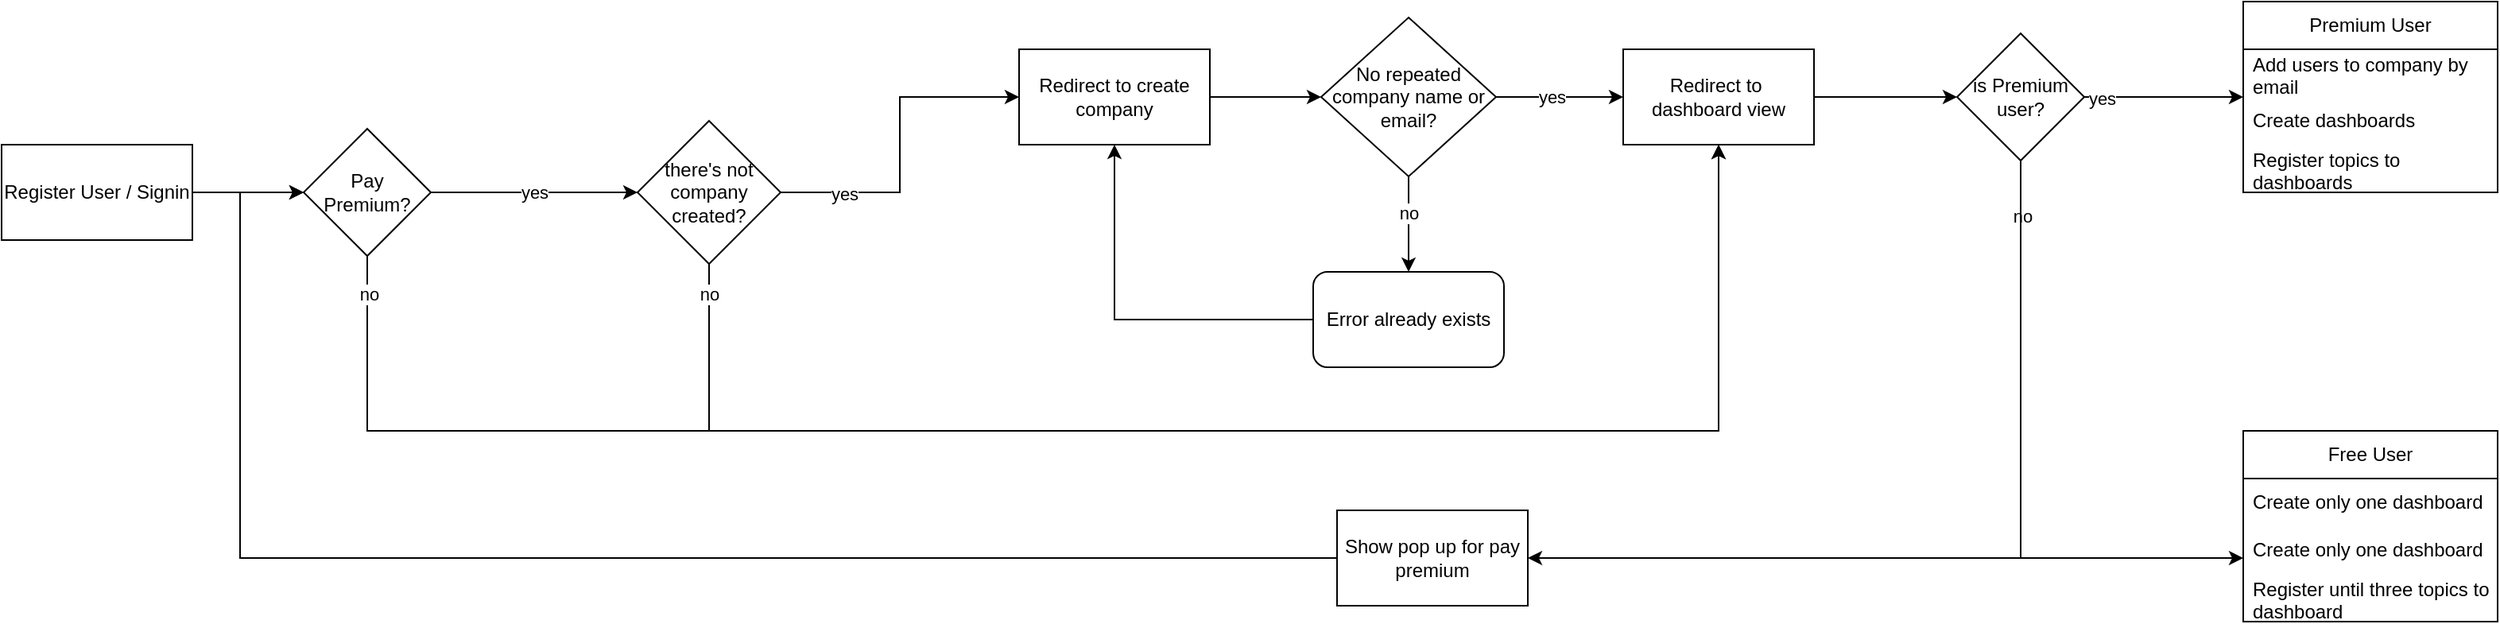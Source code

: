 <mxfile version="20.5.3" type="embed"><diagram name="Página-1" id="8OY9bf6ID131a-0vT7qg"><mxGraphModel dx="1584" dy="475" grid="1" gridSize="10" guides="1" tooltips="1" connect="1" arrows="1" fold="1" page="1" pageScale="1" pageWidth="827" pageHeight="1169" math="0" shadow="0"><root><mxCell id="0"/><mxCell id="1" parent="0"/><mxCell id="bIfid9KBODgOwhYmWyW7-12" style="edgeStyle=orthogonalEdgeStyle;rounded=0;orthogonalLoop=1;jettySize=auto;html=1;exitX=1;exitY=0.5;exitDx=0;exitDy=0;entryX=0;entryY=0.5;entryDx=0;entryDy=0;" parent="1" source="bIfid9KBODgOwhYmWyW7-3" target="bIfid9KBODgOwhYmWyW7-11" edge="1"><mxGeometry relative="1" as="geometry"/></mxCell><mxCell id="bIfid9KBODgOwhYmWyW7-3" value="Redirect to create company" style="rounded=0;whiteSpace=wrap;html=1;" parent="1" vertex="1"><mxGeometry x="420" y="130" width="120" height="60" as="geometry"/></mxCell><mxCell id="bIfid9KBODgOwhYmWyW7-8" style="edgeStyle=orthogonalEdgeStyle;rounded=0;orthogonalLoop=1;jettySize=auto;html=1;entryX=0;entryY=0.5;entryDx=0;entryDy=0;" parent="1" source="bIfid9KBODgOwhYmWyW7-5" target="bIfid9KBODgOwhYmWyW7-6" edge="1"><mxGeometry relative="1" as="geometry"/></mxCell><mxCell id="bIfid9KBODgOwhYmWyW7-5" value="Register User / Signin" style="rounded=0;whiteSpace=wrap;html=1;" parent="1" vertex="1"><mxGeometry x="-220" y="190" width="120" height="60" as="geometry"/></mxCell><mxCell id="bIfid9KBODgOwhYmWyW7-32" style="edgeStyle=orthogonalEdgeStyle;rounded=0;orthogonalLoop=1;jettySize=auto;html=1;exitX=0.5;exitY=1;exitDx=0;exitDy=0;entryX=0.5;entryY=1;entryDx=0;entryDy=0;" parent="1" source="bIfid9KBODgOwhYmWyW7-6" target="bIfid9KBODgOwhYmWyW7-16" edge="1"><mxGeometry relative="1" as="geometry"><Array as="points"><mxPoint x="10" y="370"/><mxPoint x="860" y="370"/></Array></mxGeometry></mxCell><mxCell id="bIfid9KBODgOwhYmWyW7-47" value="no" style="edgeLabel;html=1;align=center;verticalAlign=middle;resizable=0;points=[];" parent="bIfid9KBODgOwhYmWyW7-32" vertex="1" connectable="0"><mxGeometry x="-0.958" y="1" relative="1" as="geometry"><mxPoint as="offset"/></mxGeometry></mxCell><mxCell id="bIfid9KBODgOwhYmWyW7-44" value="yes" style="edgeStyle=orthogonalEdgeStyle;rounded=0;orthogonalLoop=1;jettySize=auto;html=1;exitX=1;exitY=0.5;exitDx=0;exitDy=0;entryX=0;entryY=0.5;entryDx=0;entryDy=0;" parent="1" source="bIfid9KBODgOwhYmWyW7-6" target="bIfid9KBODgOwhYmWyW7-43" edge="1"><mxGeometry relative="1" as="geometry"/></mxCell><mxCell id="bIfid9KBODgOwhYmWyW7-6" value="Pay Premium?" style="rhombus;whiteSpace=wrap;html=1;" parent="1" vertex="1"><mxGeometry x="-30" y="180" width="80" height="80" as="geometry"/></mxCell><mxCell id="bIfid9KBODgOwhYmWyW7-14" style="edgeStyle=orthogonalEdgeStyle;rounded=0;orthogonalLoop=1;jettySize=auto;html=1;exitX=0.5;exitY=1;exitDx=0;exitDy=0;entryX=0.5;entryY=0;entryDx=0;entryDy=0;" parent="1" source="bIfid9KBODgOwhYmWyW7-11" target="bIfid9KBODgOwhYmWyW7-13" edge="1"><mxGeometry relative="1" as="geometry"/></mxCell><mxCell id="bIfid9KBODgOwhYmWyW7-51" value="no" style="edgeLabel;html=1;align=center;verticalAlign=middle;resizable=0;points=[];" parent="bIfid9KBODgOwhYmWyW7-14" vertex="1" connectable="0"><mxGeometry x="-0.256" relative="1" as="geometry"><mxPoint as="offset"/></mxGeometry></mxCell><mxCell id="bIfid9KBODgOwhYmWyW7-17" style="edgeStyle=orthogonalEdgeStyle;rounded=0;orthogonalLoop=1;jettySize=auto;html=1;exitX=1;exitY=0.5;exitDx=0;exitDy=0;entryX=0;entryY=0.5;entryDx=0;entryDy=0;" parent="1" source="bIfid9KBODgOwhYmWyW7-11" target="bIfid9KBODgOwhYmWyW7-16" edge="1"><mxGeometry relative="1" as="geometry"/></mxCell><mxCell id="bIfid9KBODgOwhYmWyW7-50" value="yes" style="edgeLabel;html=1;align=center;verticalAlign=middle;resizable=0;points=[];" parent="bIfid9KBODgOwhYmWyW7-17" vertex="1" connectable="0"><mxGeometry x="-0.143" relative="1" as="geometry"><mxPoint as="offset"/></mxGeometry></mxCell><mxCell id="bIfid9KBODgOwhYmWyW7-11" value="No repeated company name or email?" style="rhombus;whiteSpace=wrap;html=1;" parent="1" vertex="1"><mxGeometry x="610" y="110" width="110" height="100" as="geometry"/></mxCell><mxCell id="bIfid9KBODgOwhYmWyW7-15" style="edgeStyle=orthogonalEdgeStyle;rounded=0;orthogonalLoop=1;jettySize=auto;html=1;exitX=0;exitY=0.5;exitDx=0;exitDy=0;entryX=0.5;entryY=1;entryDx=0;entryDy=0;" parent="1" source="bIfid9KBODgOwhYmWyW7-13" target="bIfid9KBODgOwhYmWyW7-3" edge="1"><mxGeometry relative="1" as="geometry"/></mxCell><mxCell id="bIfid9KBODgOwhYmWyW7-13" value="Error already exists" style="rounded=1;whiteSpace=wrap;html=1;" parent="1" vertex="1"><mxGeometry x="605" y="270" width="120" height="60" as="geometry"/></mxCell><mxCell id="bIfid9KBODgOwhYmWyW7-24" style="edgeStyle=orthogonalEdgeStyle;rounded=0;orthogonalLoop=1;jettySize=auto;html=1;exitX=1;exitY=0.5;exitDx=0;exitDy=0;entryX=0;entryY=0.5;entryDx=0;entryDy=0;" parent="1" source="bIfid9KBODgOwhYmWyW7-16" target="bIfid9KBODgOwhYmWyW7-23" edge="1"><mxGeometry relative="1" as="geometry"/></mxCell><mxCell id="bIfid9KBODgOwhYmWyW7-16" value="Redirect to&amp;nbsp; dashboard view" style="rounded=0;whiteSpace=wrap;html=1;" parent="1" vertex="1"><mxGeometry x="800" y="130" width="120" height="60" as="geometry"/></mxCell><mxCell id="bIfid9KBODgOwhYmWyW7-18" value="Premium User" style="swimlane;fontStyle=0;childLayout=stackLayout;horizontal=1;startSize=30;horizontalStack=0;resizeParent=1;resizeParentMax=0;resizeLast=0;collapsible=1;marginBottom=0;whiteSpace=wrap;html=1;" parent="1" vertex="1"><mxGeometry x="1190" y="100" width="160" height="120" as="geometry"/></mxCell><mxCell id="bIfid9KBODgOwhYmWyW7-19" value="Add users to company by email" style="text;strokeColor=none;fillColor=none;align=left;verticalAlign=middle;spacingLeft=4;spacingRight=4;overflow=hidden;points=[[0,0.5],[1,0.5]];portConstraint=eastwest;rotatable=0;whiteSpace=wrap;html=1;" parent="bIfid9KBODgOwhYmWyW7-18" vertex="1"><mxGeometry y="30" width="160" height="30" as="geometry"/></mxCell><mxCell id="bIfid9KBODgOwhYmWyW7-20" value="Create dashboards" style="text;strokeColor=none;fillColor=none;align=left;verticalAlign=middle;spacingLeft=4;spacingRight=4;overflow=hidden;points=[[0,0.5],[1,0.5]];portConstraint=eastwest;rotatable=0;whiteSpace=wrap;html=1;" parent="bIfid9KBODgOwhYmWyW7-18" vertex="1"><mxGeometry y="60" width="160" height="30" as="geometry"/></mxCell><mxCell id="bIfid9KBODgOwhYmWyW7-21" value="Register topics to dashboards" style="text;strokeColor=none;fillColor=none;align=left;verticalAlign=middle;spacingLeft=4;spacingRight=4;overflow=hidden;points=[[0,0.5],[1,0.5]];portConstraint=eastwest;rotatable=0;whiteSpace=wrap;html=1;" parent="bIfid9KBODgOwhYmWyW7-18" vertex="1"><mxGeometry y="90" width="160" height="30" as="geometry"/></mxCell><mxCell id="bIfid9KBODgOwhYmWyW7-25" style="edgeStyle=orthogonalEdgeStyle;rounded=0;orthogonalLoop=1;jettySize=auto;html=1;exitX=1;exitY=0.5;exitDx=0;exitDy=0;entryX=0;entryY=0.5;entryDx=0;entryDy=0;" parent="1" source="bIfid9KBODgOwhYmWyW7-23" target="bIfid9KBODgOwhYmWyW7-18" edge="1"><mxGeometry relative="1" as="geometry"/></mxCell><mxCell id="bIfid9KBODgOwhYmWyW7-52" value="yes" style="edgeLabel;html=1;align=center;verticalAlign=middle;resizable=0;points=[];" parent="bIfid9KBODgOwhYmWyW7-25" vertex="1" connectable="0"><mxGeometry x="-0.784" y="-1" relative="1" as="geometry"><mxPoint as="offset"/></mxGeometry></mxCell><mxCell id="bIfid9KBODgOwhYmWyW7-54" style="edgeStyle=orthogonalEdgeStyle;rounded=0;orthogonalLoop=1;jettySize=auto;html=1;exitX=0.5;exitY=1;exitDx=0;exitDy=0;" parent="1" source="bIfid9KBODgOwhYmWyW7-23" target="bIfid9KBODgOwhYmWyW7-28" edge="1"><mxGeometry relative="1" as="geometry"><Array as="points"><mxPoint x="1050" y="450"/></Array></mxGeometry></mxCell><mxCell id="bIfid9KBODgOwhYmWyW7-55" value="no" style="edgeLabel;html=1;align=center;verticalAlign=middle;resizable=0;points=[];" parent="bIfid9KBODgOwhYmWyW7-54" vertex="1" connectable="0"><mxGeometry x="-0.822" y="1" relative="1" as="geometry"><mxPoint as="offset"/></mxGeometry></mxCell><mxCell id="bIfid9KBODgOwhYmWyW7-56" style="edgeStyle=orthogonalEdgeStyle;rounded=0;orthogonalLoop=1;jettySize=auto;html=1;exitX=0.5;exitY=1;exitDx=0;exitDy=0;entryX=1;entryY=0.5;entryDx=0;entryDy=0;" parent="1" source="bIfid9KBODgOwhYmWyW7-23" target="bIfid9KBODgOwhYmWyW7-36" edge="1"><mxGeometry relative="1" as="geometry"/></mxCell><mxCell id="bIfid9KBODgOwhYmWyW7-23" value="is Premium user?" style="rhombus;whiteSpace=wrap;html=1;" parent="1" vertex="1"><mxGeometry x="1010" y="120" width="80" height="80" as="geometry"/></mxCell><mxCell id="bIfid9KBODgOwhYmWyW7-26" value="Free User" style="swimlane;fontStyle=0;childLayout=stackLayout;horizontal=1;startSize=30;horizontalStack=0;resizeParent=1;resizeParentMax=0;resizeLast=0;collapsible=1;marginBottom=0;whiteSpace=wrap;html=1;" parent="1" vertex="1"><mxGeometry x="1190" y="370" width="160" height="120" as="geometry"/></mxCell><mxCell id="bIfid9KBODgOwhYmWyW7-42" value="Create only one dashboard" style="text;strokeColor=none;fillColor=none;align=left;verticalAlign=middle;spacingLeft=4;spacingRight=4;overflow=hidden;points=[[0,0.5],[1,0.5]];portConstraint=eastwest;rotatable=0;whiteSpace=wrap;html=1;" parent="bIfid9KBODgOwhYmWyW7-26" vertex="1"><mxGeometry y="30" width="160" height="30" as="geometry"/></mxCell><mxCell id="bIfid9KBODgOwhYmWyW7-28" value="Create only one dashboard" style="text;strokeColor=none;fillColor=none;align=left;verticalAlign=middle;spacingLeft=4;spacingRight=4;overflow=hidden;points=[[0,0.5],[1,0.5]];portConstraint=eastwest;rotatable=0;whiteSpace=wrap;html=1;" parent="bIfid9KBODgOwhYmWyW7-26" vertex="1"><mxGeometry y="60" width="160" height="30" as="geometry"/></mxCell><mxCell id="bIfid9KBODgOwhYmWyW7-29" value="Register until three topics to dashboard" style="text;strokeColor=none;fillColor=none;align=left;verticalAlign=middle;spacingLeft=4;spacingRight=4;overflow=hidden;points=[[0,0.5],[1,0.5]];portConstraint=eastwest;rotatable=0;whiteSpace=wrap;html=1;" parent="bIfid9KBODgOwhYmWyW7-26" vertex="1"><mxGeometry y="90" width="160" height="30" as="geometry"/></mxCell><mxCell id="bIfid9KBODgOwhYmWyW7-57" style="edgeStyle=orthogonalEdgeStyle;rounded=0;orthogonalLoop=1;jettySize=auto;html=1;entryX=0;entryY=0.5;entryDx=0;entryDy=0;exitX=0;exitY=0.5;exitDx=0;exitDy=0;" parent="1" source="bIfid9KBODgOwhYmWyW7-36" target="bIfid9KBODgOwhYmWyW7-6" edge="1"><mxGeometry relative="1" as="geometry"><Array as="points"><mxPoint x="-70" y="450"/><mxPoint x="-70" y="220"/></Array><mxPoint x="590" y="450" as="sourcePoint"/></mxGeometry></mxCell><mxCell id="bIfid9KBODgOwhYmWyW7-36" value="Show pop up for pay premium" style="rounded=0;whiteSpace=wrap;html=1;" parent="1" vertex="1"><mxGeometry x="620" y="420" width="120" height="60" as="geometry"/></mxCell><mxCell id="bIfid9KBODgOwhYmWyW7-45" style="edgeStyle=orthogonalEdgeStyle;rounded=0;orthogonalLoop=1;jettySize=auto;html=1;exitX=1;exitY=0.5;exitDx=0;exitDy=0;" parent="1" source="bIfid9KBODgOwhYmWyW7-43" target="bIfid9KBODgOwhYmWyW7-3" edge="1"><mxGeometry relative="1" as="geometry"/></mxCell><mxCell id="bIfid9KBODgOwhYmWyW7-48" value="yes" style="edgeLabel;html=1;align=center;verticalAlign=middle;resizable=0;points=[];" parent="bIfid9KBODgOwhYmWyW7-45" vertex="1" connectable="0"><mxGeometry x="-0.618" y="-1" relative="1" as="geometry"><mxPoint as="offset"/></mxGeometry></mxCell><mxCell id="bIfid9KBODgOwhYmWyW7-46" style="edgeStyle=orthogonalEdgeStyle;rounded=0;orthogonalLoop=1;jettySize=auto;html=1;exitX=0.5;exitY=1;exitDx=0;exitDy=0;entryX=0.5;entryY=1;entryDx=0;entryDy=0;" parent="1" source="bIfid9KBODgOwhYmWyW7-43" target="bIfid9KBODgOwhYmWyW7-16" edge="1"><mxGeometry relative="1" as="geometry"><Array as="points"><mxPoint x="225" y="370"/><mxPoint x="860" y="370"/></Array></mxGeometry></mxCell><mxCell id="bIfid9KBODgOwhYmWyW7-49" value="no" style="edgeLabel;html=1;align=center;verticalAlign=middle;resizable=0;points=[];" parent="bIfid9KBODgOwhYmWyW7-46" vertex="1" connectable="0"><mxGeometry x="-0.96" relative="1" as="geometry"><mxPoint as="offset"/></mxGeometry></mxCell><mxCell id="bIfid9KBODgOwhYmWyW7-43" value="there's not company created?" style="rhombus;whiteSpace=wrap;html=1;" parent="1" vertex="1"><mxGeometry x="180" y="175" width="90" height="90" as="geometry"/></mxCell></root></mxGraphModel></diagram></mxfile>